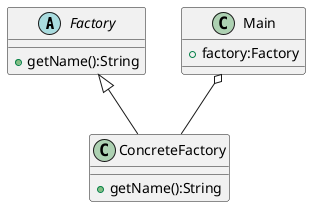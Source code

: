 @startuml

abstract class Factory{
    + getName():String
}

class ConcreteFactory{
    + getName():String
}

class Main{
    + factory:Factory
}

Factory <|-- ConcreteFactory

Main o-- ConcreteFactory

@enduml